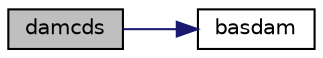 digraph "damcds"
{
  edge [fontname="Helvetica",fontsize="10",labelfontname="Helvetica",labelfontsize="10"];
  node [fontname="Helvetica",fontsize="10",shape=record];
  rankdir="LR";
  Node1 [label="damcds",height=0.2,width=0.4,color="black", fillcolor="grey75", style="filled", fontcolor="black"];
  Node1 -> Node2 [color="midnightblue",fontsize="10",style="solid",fontname="Helvetica"];
  Node2 [label="basdam",height=0.2,width=0.4,color="black", fillcolor="white", style="filled",URL="$basdam_8f.html#a809ea1a1fdd81eba0784c573ca24b3a3"];
}
